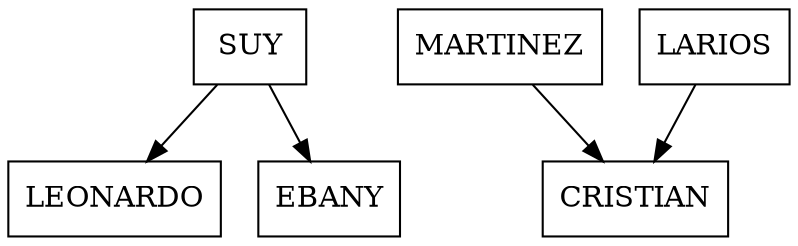 digraph G {
node [shape=record];
LEONARDO MARTINEZ;
LEONARDO MARTINEZ->CRISTIAN SUY;
CRISTIAN SUY;
CRISTIAN SUY->EBANY LARIOS;
CRISTIAN SUY->LEONARDO MARTINEZ;
EBANY LARIOS;
EBANY LARIOS->CRISTIAN SUY;
}